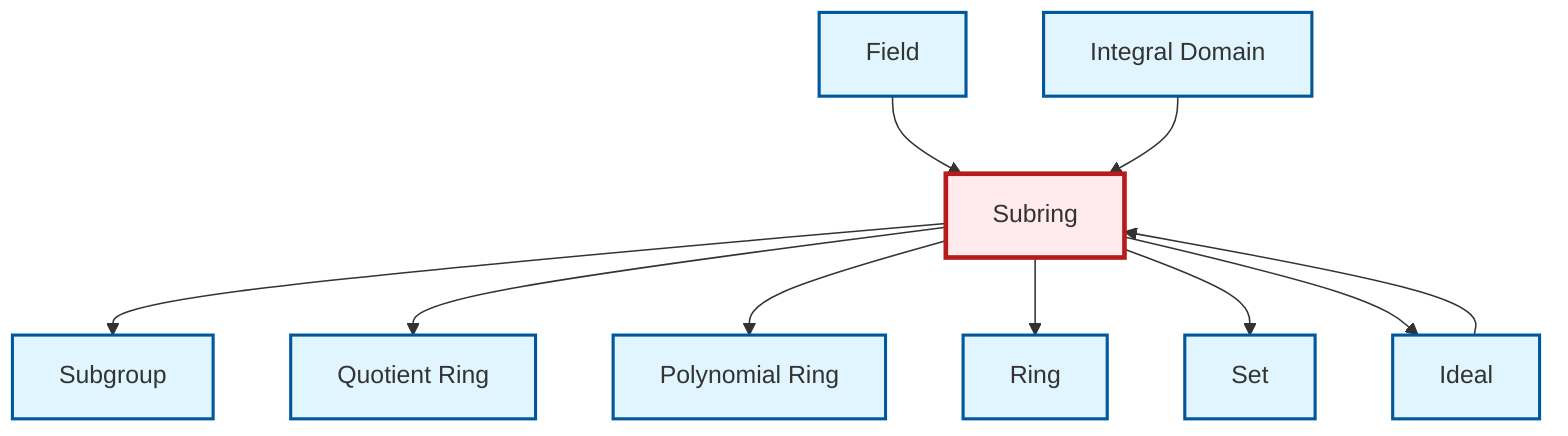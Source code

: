 graph TD
    classDef definition fill:#e1f5fe,stroke:#01579b,stroke-width:2px
    classDef theorem fill:#f3e5f5,stroke:#4a148c,stroke-width:2px
    classDef axiom fill:#fff3e0,stroke:#e65100,stroke-width:2px
    classDef example fill:#e8f5e9,stroke:#1b5e20,stroke-width:2px
    classDef current fill:#ffebee,stroke:#b71c1c,stroke-width:3px
    def-polynomial-ring["Polynomial Ring"]:::definition
    def-set["Set"]:::definition
    def-subring["Subring"]:::definition
    def-ring["Ring"]:::definition
    def-quotient-ring["Quotient Ring"]:::definition
    def-field["Field"]:::definition
    def-integral-domain["Integral Domain"]:::definition
    def-ideal["Ideal"]:::definition
    def-subgroup["Subgroup"]:::definition
    def-subring --> def-subgroup
    def-subring --> def-quotient-ring
    def-field --> def-subring
    def-subring --> def-polynomial-ring
    def-integral-domain --> def-subring
    def-ideal --> def-subring
    def-subring --> def-ring
    def-subring --> def-set
    def-subring --> def-ideal
    class def-subring current